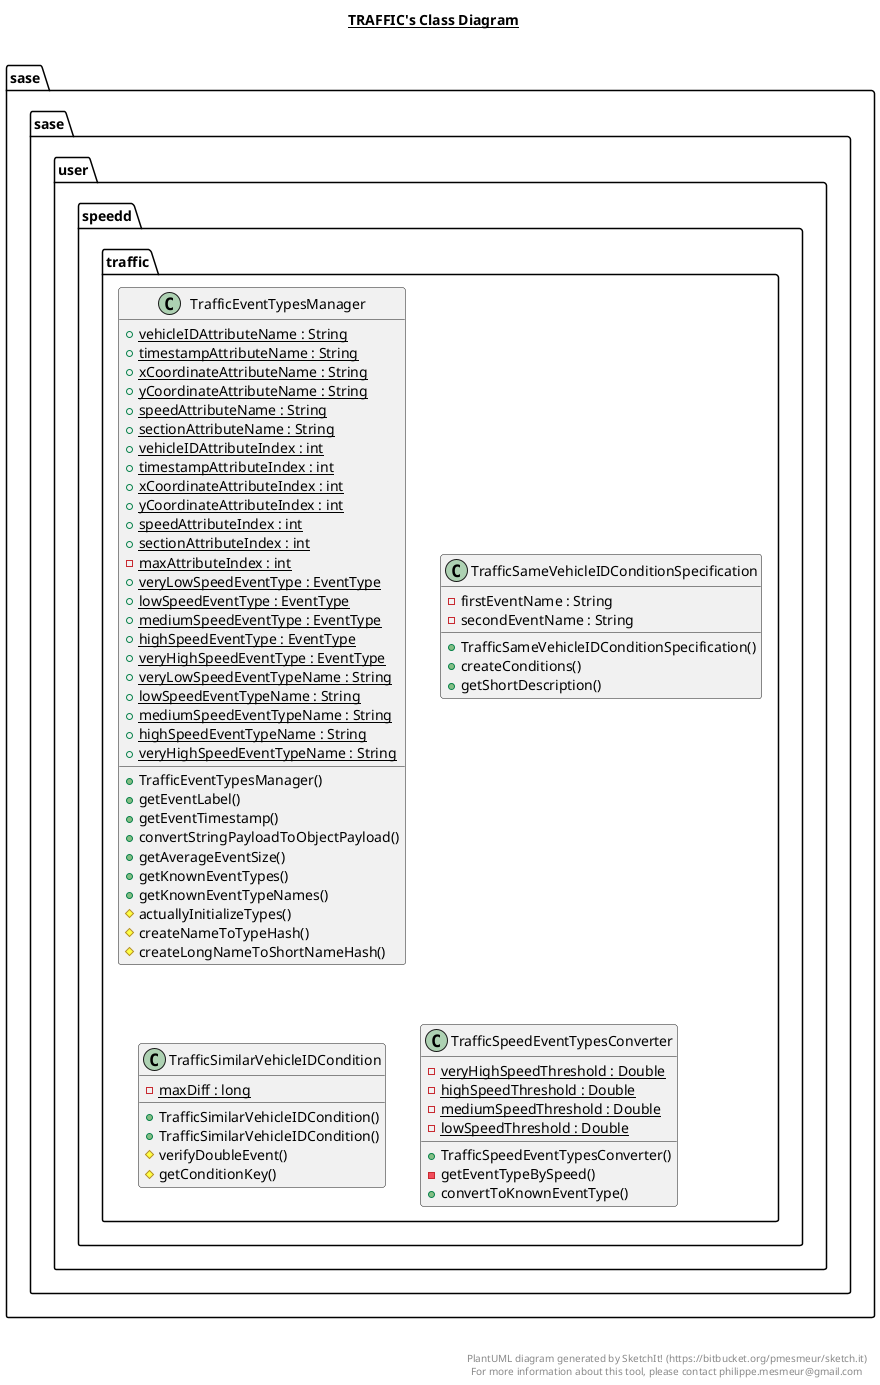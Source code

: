@startuml

title __TRAFFIC's Class Diagram__\n

  package sase.sase.user.speedd.traffic {
    class TrafficEventTypesManager {
        {static} + vehicleIDAttributeName : String
        {static} + timestampAttributeName : String
        {static} + xCoordinateAttributeName : String
        {static} + yCoordinateAttributeName : String
        {static} + speedAttributeName : String
        {static} + sectionAttributeName : String
        {static} + vehicleIDAttributeIndex : int
        {static} + timestampAttributeIndex : int
        {static} + xCoordinateAttributeIndex : int
        {static} + yCoordinateAttributeIndex : int
        {static} + speedAttributeIndex : int
        {static} + sectionAttributeIndex : int
        {static} - maxAttributeIndex : int
        {static} + veryLowSpeedEventType : EventType
        {static} + lowSpeedEventType : EventType
        {static} + mediumSpeedEventType : EventType
        {static} + highSpeedEventType : EventType
        {static} + veryHighSpeedEventType : EventType
        {static} + veryLowSpeedEventTypeName : String
        {static} + lowSpeedEventTypeName : String
        {static} + mediumSpeedEventTypeName : String
        {static} + highSpeedEventTypeName : String
        {static} + veryHighSpeedEventTypeName : String
        + TrafficEventTypesManager()
        + getEventLabel()
        + getEventTimestamp()
        + convertStringPayloadToObjectPayload()
        + getAverageEventSize()
        + getKnownEventTypes()
        + getKnownEventTypeNames()
        # actuallyInitializeTypes()
        # createNameToTypeHash()
        # createLongNameToShortNameHash()
    }
  }
  

  package sase.sase.user.speedd.traffic {
    class TrafficSameVehicleIDConditionSpecification {
        - firstEventName : String
        - secondEventName : String
        + TrafficSameVehicleIDConditionSpecification()
        + createConditions()
        + getShortDescription()
    }
  }
  

  package sase.sase.user.speedd.traffic {
    class TrafficSimilarVehicleIDCondition {
        {static} - maxDiff : long
        + TrafficSimilarVehicleIDCondition()
        + TrafficSimilarVehicleIDCondition()
        # verifyDoubleEvent()
        # getConditionKey()
    }
  }
  

  package sase.sase.user.speedd.traffic {
    class TrafficSpeedEventTypesConverter {
        {static} - veryHighSpeedThreshold : Double
        {static} - highSpeedThreshold : Double
        {static} - mediumSpeedThreshold : Double
        {static} - lowSpeedThreshold : Double
        + TrafficSpeedEventTypesConverter()
        - getEventTypeBySpeed()
        + convertToKnownEventType()
    }
  }
  



right footer


PlantUML diagram generated by SketchIt! (https://bitbucket.org/pmesmeur/sketch.it)
For more information about this tool, please contact philippe.mesmeur@gmail.com
endfooter

@enduml
